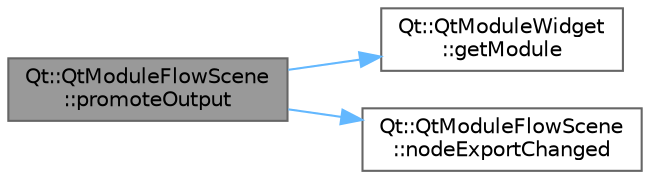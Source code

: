 digraph "Qt::QtModuleFlowScene::promoteOutput"
{
 // LATEX_PDF_SIZE
  bgcolor="transparent";
  edge [fontname=Helvetica,fontsize=10,labelfontname=Helvetica,labelfontsize=10];
  node [fontname=Helvetica,fontsize=10,shape=box,height=0.2,width=0.4];
  rankdir="LR";
  Node1 [id="Node000001",label="Qt::QtModuleFlowScene\l::promoteOutput",height=0.2,width=0.4,color="gray40", fillcolor="grey60", style="filled", fontcolor="black",tooltip=" "];
  Node1 -> Node2 [id="edge1_Node000001_Node000002",color="steelblue1",style="solid",tooltip=" "];
  Node2 [id="Node000002",label="Qt::QtModuleWidget\l::getModule",height=0.2,width=0.4,color="grey40", fillcolor="white", style="filled",URL="$class_qt_1_1_qt_module_widget.html#a0120ba29b5ef37acb4e1fac2c7d5872b",tooltip=" "];
  Node1 -> Node3 [id="edge2_Node000001_Node000003",color="steelblue1",style="solid",tooltip=" "];
  Node3 [id="Node000003",label="Qt::QtModuleFlowScene\l::nodeExportChanged",height=0.2,width=0.4,color="grey40", fillcolor="white", style="filled",URL="$class_qt_1_1_qt_module_flow_scene.html#a59a16aca07909797ab11a4076534819e",tooltip=" "];
}
